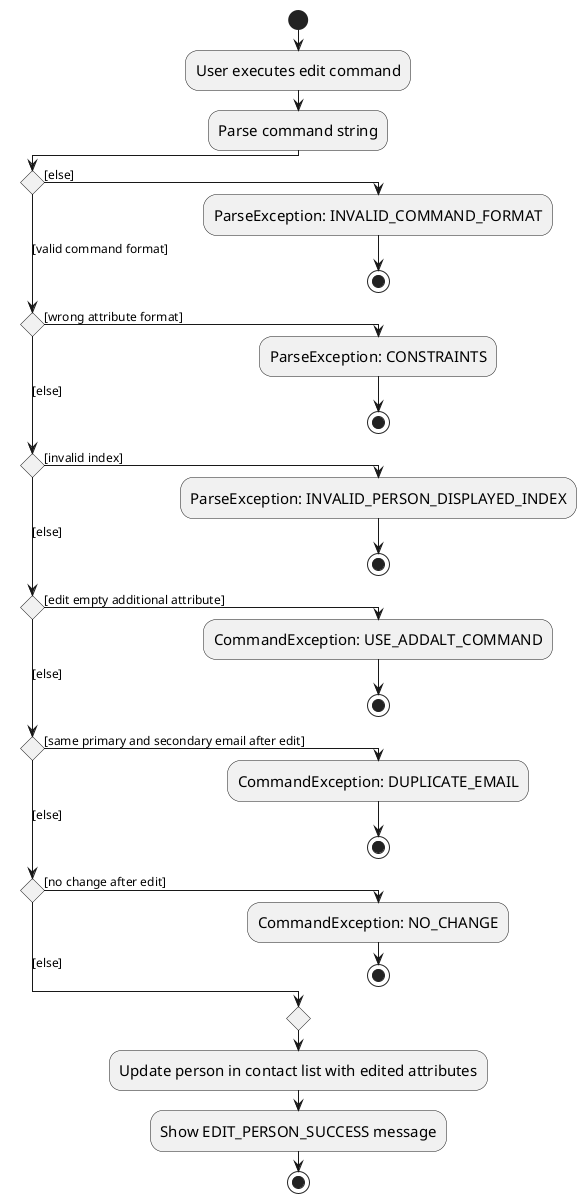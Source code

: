@startuml
skinparam ActivityFontSize 15
skinparam ArrowFontSize 12
!pragma useVerticalIf on
start
:User executes edit command;
:Parse command string;

if () then ([else])
    :ParseException: INVALID_COMMAND_FORMAT;
    stop
([valid command format]) elseif () then ([wrong attribute format])
    :ParseException: CONSTRAINTS;
    stop
([else]) elseif () then ([invalid index])
    :ParseException: INVALID_PERSON_DISPLAYED_INDEX;
    stop
([else]) elseif () then ([edit empty additional attribute])
    :CommandException: USE_ADDALT_COMMAND;
    stop
([else]) elseif () then ([same primary and secondary email after edit])
    :CommandException: DUPLICATE_EMAIL;
    stop
([else]) elseif () then ([no change after edit])
    :CommandException: NO_CHANGE;
    stop
else ([else])
endif
:Update person in contact list with edited attributes;
:Show EDIT_PERSON_SUCCESS message;

stop
@enduml
